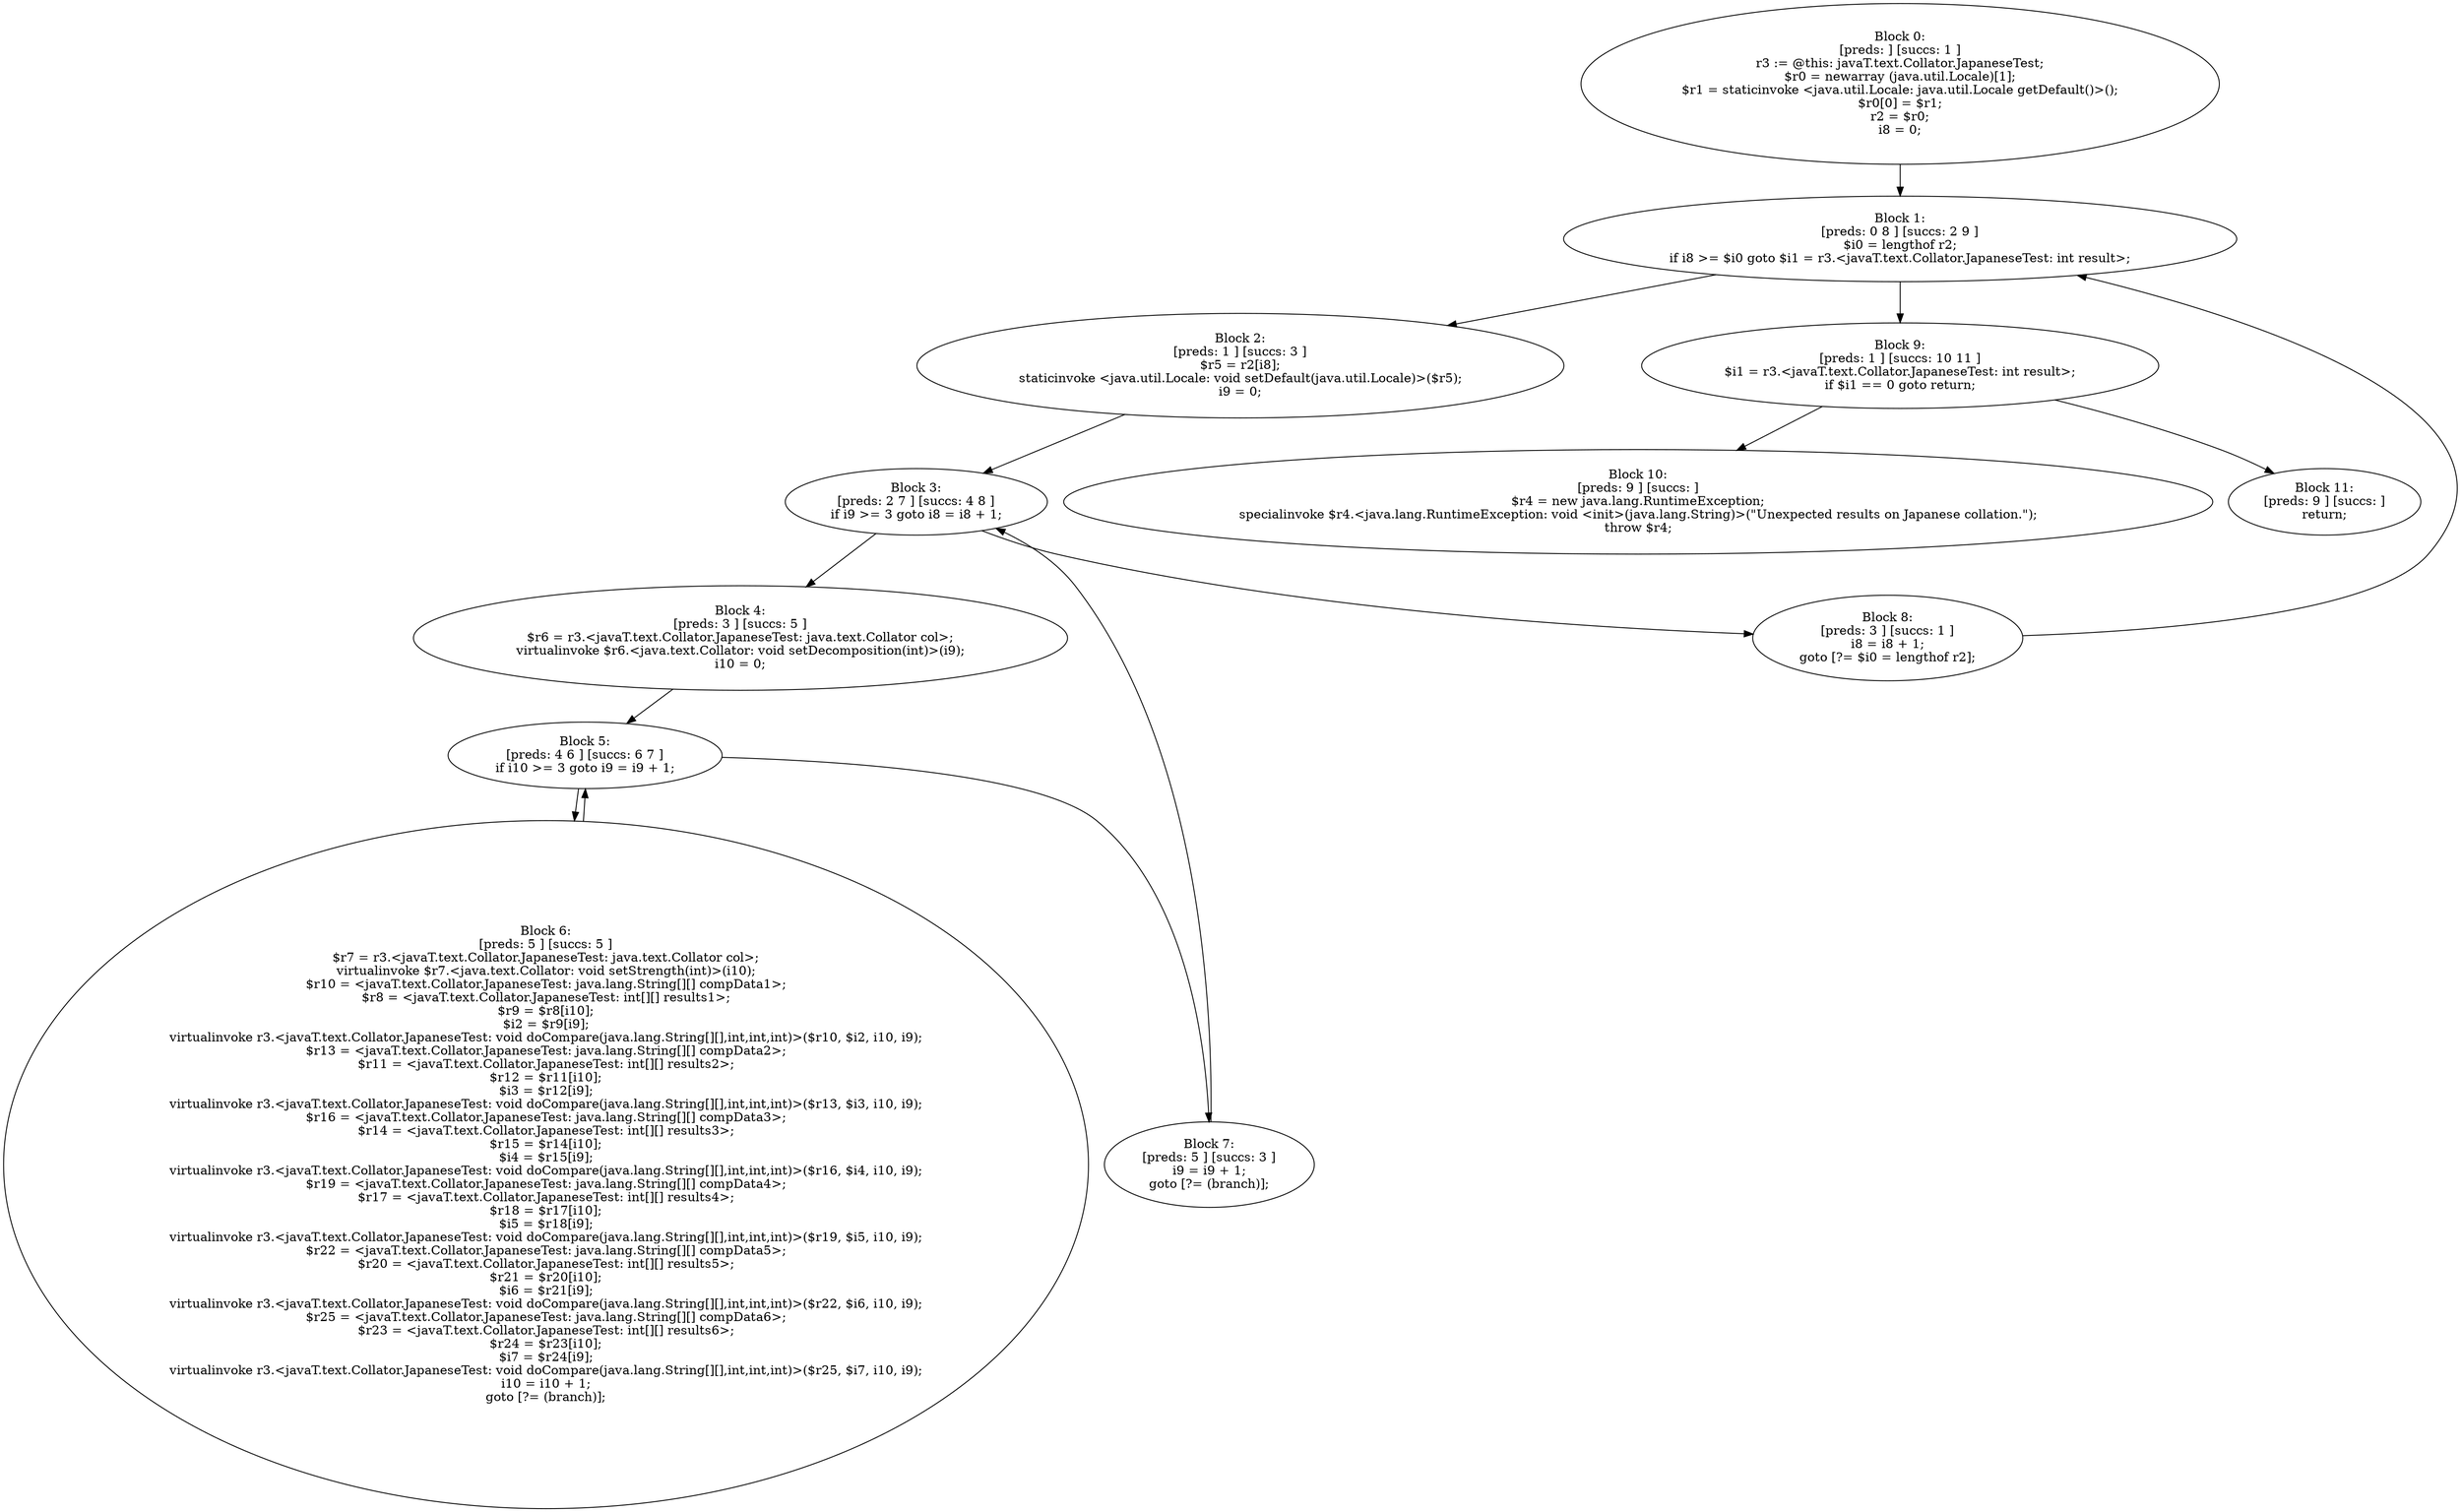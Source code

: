digraph "unitGraph" {
    "Block 0:
[preds: ] [succs: 1 ]
r3 := @this: javaT.text.Collator.JapaneseTest;
$r0 = newarray (java.util.Locale)[1];
$r1 = staticinvoke <java.util.Locale: java.util.Locale getDefault()>();
$r0[0] = $r1;
r2 = $r0;
i8 = 0;
"
    "Block 1:
[preds: 0 8 ] [succs: 2 9 ]
$i0 = lengthof r2;
if i8 >= $i0 goto $i1 = r3.<javaT.text.Collator.JapaneseTest: int result>;
"
    "Block 2:
[preds: 1 ] [succs: 3 ]
$r5 = r2[i8];
staticinvoke <java.util.Locale: void setDefault(java.util.Locale)>($r5);
i9 = 0;
"
    "Block 3:
[preds: 2 7 ] [succs: 4 8 ]
if i9 >= 3 goto i8 = i8 + 1;
"
    "Block 4:
[preds: 3 ] [succs: 5 ]
$r6 = r3.<javaT.text.Collator.JapaneseTest: java.text.Collator col>;
virtualinvoke $r6.<java.text.Collator: void setDecomposition(int)>(i9);
i10 = 0;
"
    "Block 5:
[preds: 4 6 ] [succs: 6 7 ]
if i10 >= 3 goto i9 = i9 + 1;
"
    "Block 6:
[preds: 5 ] [succs: 5 ]
$r7 = r3.<javaT.text.Collator.JapaneseTest: java.text.Collator col>;
virtualinvoke $r7.<java.text.Collator: void setStrength(int)>(i10);
$r10 = <javaT.text.Collator.JapaneseTest: java.lang.String[][] compData1>;
$r8 = <javaT.text.Collator.JapaneseTest: int[][] results1>;
$r9 = $r8[i10];
$i2 = $r9[i9];
virtualinvoke r3.<javaT.text.Collator.JapaneseTest: void doCompare(java.lang.String[][],int,int,int)>($r10, $i2, i10, i9);
$r13 = <javaT.text.Collator.JapaneseTest: java.lang.String[][] compData2>;
$r11 = <javaT.text.Collator.JapaneseTest: int[][] results2>;
$r12 = $r11[i10];
$i3 = $r12[i9];
virtualinvoke r3.<javaT.text.Collator.JapaneseTest: void doCompare(java.lang.String[][],int,int,int)>($r13, $i3, i10, i9);
$r16 = <javaT.text.Collator.JapaneseTest: java.lang.String[][] compData3>;
$r14 = <javaT.text.Collator.JapaneseTest: int[][] results3>;
$r15 = $r14[i10];
$i4 = $r15[i9];
virtualinvoke r3.<javaT.text.Collator.JapaneseTest: void doCompare(java.lang.String[][],int,int,int)>($r16, $i4, i10, i9);
$r19 = <javaT.text.Collator.JapaneseTest: java.lang.String[][] compData4>;
$r17 = <javaT.text.Collator.JapaneseTest: int[][] results4>;
$r18 = $r17[i10];
$i5 = $r18[i9];
virtualinvoke r3.<javaT.text.Collator.JapaneseTest: void doCompare(java.lang.String[][],int,int,int)>($r19, $i5, i10, i9);
$r22 = <javaT.text.Collator.JapaneseTest: java.lang.String[][] compData5>;
$r20 = <javaT.text.Collator.JapaneseTest: int[][] results5>;
$r21 = $r20[i10];
$i6 = $r21[i9];
virtualinvoke r3.<javaT.text.Collator.JapaneseTest: void doCompare(java.lang.String[][],int,int,int)>($r22, $i6, i10, i9);
$r25 = <javaT.text.Collator.JapaneseTest: java.lang.String[][] compData6>;
$r23 = <javaT.text.Collator.JapaneseTest: int[][] results6>;
$r24 = $r23[i10];
$i7 = $r24[i9];
virtualinvoke r3.<javaT.text.Collator.JapaneseTest: void doCompare(java.lang.String[][],int,int,int)>($r25, $i7, i10, i9);
i10 = i10 + 1;
goto [?= (branch)];
"
    "Block 7:
[preds: 5 ] [succs: 3 ]
i9 = i9 + 1;
goto [?= (branch)];
"
    "Block 8:
[preds: 3 ] [succs: 1 ]
i8 = i8 + 1;
goto [?= $i0 = lengthof r2];
"
    "Block 9:
[preds: 1 ] [succs: 10 11 ]
$i1 = r3.<javaT.text.Collator.JapaneseTest: int result>;
if $i1 == 0 goto return;
"
    "Block 10:
[preds: 9 ] [succs: ]
$r4 = new java.lang.RuntimeException;
specialinvoke $r4.<java.lang.RuntimeException: void <init>(java.lang.String)>(\"Unexpected results on Japanese collation.\");
throw $r4;
"
    "Block 11:
[preds: 9 ] [succs: ]
return;
"
    "Block 0:
[preds: ] [succs: 1 ]
r3 := @this: javaT.text.Collator.JapaneseTest;
$r0 = newarray (java.util.Locale)[1];
$r1 = staticinvoke <java.util.Locale: java.util.Locale getDefault()>();
$r0[0] = $r1;
r2 = $r0;
i8 = 0;
"->"Block 1:
[preds: 0 8 ] [succs: 2 9 ]
$i0 = lengthof r2;
if i8 >= $i0 goto $i1 = r3.<javaT.text.Collator.JapaneseTest: int result>;
";
    "Block 1:
[preds: 0 8 ] [succs: 2 9 ]
$i0 = lengthof r2;
if i8 >= $i0 goto $i1 = r3.<javaT.text.Collator.JapaneseTest: int result>;
"->"Block 2:
[preds: 1 ] [succs: 3 ]
$r5 = r2[i8];
staticinvoke <java.util.Locale: void setDefault(java.util.Locale)>($r5);
i9 = 0;
";
    "Block 1:
[preds: 0 8 ] [succs: 2 9 ]
$i0 = lengthof r2;
if i8 >= $i0 goto $i1 = r3.<javaT.text.Collator.JapaneseTest: int result>;
"->"Block 9:
[preds: 1 ] [succs: 10 11 ]
$i1 = r3.<javaT.text.Collator.JapaneseTest: int result>;
if $i1 == 0 goto return;
";
    "Block 2:
[preds: 1 ] [succs: 3 ]
$r5 = r2[i8];
staticinvoke <java.util.Locale: void setDefault(java.util.Locale)>($r5);
i9 = 0;
"->"Block 3:
[preds: 2 7 ] [succs: 4 8 ]
if i9 >= 3 goto i8 = i8 + 1;
";
    "Block 3:
[preds: 2 7 ] [succs: 4 8 ]
if i9 >= 3 goto i8 = i8 + 1;
"->"Block 4:
[preds: 3 ] [succs: 5 ]
$r6 = r3.<javaT.text.Collator.JapaneseTest: java.text.Collator col>;
virtualinvoke $r6.<java.text.Collator: void setDecomposition(int)>(i9);
i10 = 0;
";
    "Block 3:
[preds: 2 7 ] [succs: 4 8 ]
if i9 >= 3 goto i8 = i8 + 1;
"->"Block 8:
[preds: 3 ] [succs: 1 ]
i8 = i8 + 1;
goto [?= $i0 = lengthof r2];
";
    "Block 4:
[preds: 3 ] [succs: 5 ]
$r6 = r3.<javaT.text.Collator.JapaneseTest: java.text.Collator col>;
virtualinvoke $r6.<java.text.Collator: void setDecomposition(int)>(i9);
i10 = 0;
"->"Block 5:
[preds: 4 6 ] [succs: 6 7 ]
if i10 >= 3 goto i9 = i9 + 1;
";
    "Block 5:
[preds: 4 6 ] [succs: 6 7 ]
if i10 >= 3 goto i9 = i9 + 1;
"->"Block 6:
[preds: 5 ] [succs: 5 ]
$r7 = r3.<javaT.text.Collator.JapaneseTest: java.text.Collator col>;
virtualinvoke $r7.<java.text.Collator: void setStrength(int)>(i10);
$r10 = <javaT.text.Collator.JapaneseTest: java.lang.String[][] compData1>;
$r8 = <javaT.text.Collator.JapaneseTest: int[][] results1>;
$r9 = $r8[i10];
$i2 = $r9[i9];
virtualinvoke r3.<javaT.text.Collator.JapaneseTest: void doCompare(java.lang.String[][],int,int,int)>($r10, $i2, i10, i9);
$r13 = <javaT.text.Collator.JapaneseTest: java.lang.String[][] compData2>;
$r11 = <javaT.text.Collator.JapaneseTest: int[][] results2>;
$r12 = $r11[i10];
$i3 = $r12[i9];
virtualinvoke r3.<javaT.text.Collator.JapaneseTest: void doCompare(java.lang.String[][],int,int,int)>($r13, $i3, i10, i9);
$r16 = <javaT.text.Collator.JapaneseTest: java.lang.String[][] compData3>;
$r14 = <javaT.text.Collator.JapaneseTest: int[][] results3>;
$r15 = $r14[i10];
$i4 = $r15[i9];
virtualinvoke r3.<javaT.text.Collator.JapaneseTest: void doCompare(java.lang.String[][],int,int,int)>($r16, $i4, i10, i9);
$r19 = <javaT.text.Collator.JapaneseTest: java.lang.String[][] compData4>;
$r17 = <javaT.text.Collator.JapaneseTest: int[][] results4>;
$r18 = $r17[i10];
$i5 = $r18[i9];
virtualinvoke r3.<javaT.text.Collator.JapaneseTest: void doCompare(java.lang.String[][],int,int,int)>($r19, $i5, i10, i9);
$r22 = <javaT.text.Collator.JapaneseTest: java.lang.String[][] compData5>;
$r20 = <javaT.text.Collator.JapaneseTest: int[][] results5>;
$r21 = $r20[i10];
$i6 = $r21[i9];
virtualinvoke r3.<javaT.text.Collator.JapaneseTest: void doCompare(java.lang.String[][],int,int,int)>($r22, $i6, i10, i9);
$r25 = <javaT.text.Collator.JapaneseTest: java.lang.String[][] compData6>;
$r23 = <javaT.text.Collator.JapaneseTest: int[][] results6>;
$r24 = $r23[i10];
$i7 = $r24[i9];
virtualinvoke r3.<javaT.text.Collator.JapaneseTest: void doCompare(java.lang.String[][],int,int,int)>($r25, $i7, i10, i9);
i10 = i10 + 1;
goto [?= (branch)];
";
    "Block 5:
[preds: 4 6 ] [succs: 6 7 ]
if i10 >= 3 goto i9 = i9 + 1;
"->"Block 7:
[preds: 5 ] [succs: 3 ]
i9 = i9 + 1;
goto [?= (branch)];
";
    "Block 6:
[preds: 5 ] [succs: 5 ]
$r7 = r3.<javaT.text.Collator.JapaneseTest: java.text.Collator col>;
virtualinvoke $r7.<java.text.Collator: void setStrength(int)>(i10);
$r10 = <javaT.text.Collator.JapaneseTest: java.lang.String[][] compData1>;
$r8 = <javaT.text.Collator.JapaneseTest: int[][] results1>;
$r9 = $r8[i10];
$i2 = $r9[i9];
virtualinvoke r3.<javaT.text.Collator.JapaneseTest: void doCompare(java.lang.String[][],int,int,int)>($r10, $i2, i10, i9);
$r13 = <javaT.text.Collator.JapaneseTest: java.lang.String[][] compData2>;
$r11 = <javaT.text.Collator.JapaneseTest: int[][] results2>;
$r12 = $r11[i10];
$i3 = $r12[i9];
virtualinvoke r3.<javaT.text.Collator.JapaneseTest: void doCompare(java.lang.String[][],int,int,int)>($r13, $i3, i10, i9);
$r16 = <javaT.text.Collator.JapaneseTest: java.lang.String[][] compData3>;
$r14 = <javaT.text.Collator.JapaneseTest: int[][] results3>;
$r15 = $r14[i10];
$i4 = $r15[i9];
virtualinvoke r3.<javaT.text.Collator.JapaneseTest: void doCompare(java.lang.String[][],int,int,int)>($r16, $i4, i10, i9);
$r19 = <javaT.text.Collator.JapaneseTest: java.lang.String[][] compData4>;
$r17 = <javaT.text.Collator.JapaneseTest: int[][] results4>;
$r18 = $r17[i10];
$i5 = $r18[i9];
virtualinvoke r3.<javaT.text.Collator.JapaneseTest: void doCompare(java.lang.String[][],int,int,int)>($r19, $i5, i10, i9);
$r22 = <javaT.text.Collator.JapaneseTest: java.lang.String[][] compData5>;
$r20 = <javaT.text.Collator.JapaneseTest: int[][] results5>;
$r21 = $r20[i10];
$i6 = $r21[i9];
virtualinvoke r3.<javaT.text.Collator.JapaneseTest: void doCompare(java.lang.String[][],int,int,int)>($r22, $i6, i10, i9);
$r25 = <javaT.text.Collator.JapaneseTest: java.lang.String[][] compData6>;
$r23 = <javaT.text.Collator.JapaneseTest: int[][] results6>;
$r24 = $r23[i10];
$i7 = $r24[i9];
virtualinvoke r3.<javaT.text.Collator.JapaneseTest: void doCompare(java.lang.String[][],int,int,int)>($r25, $i7, i10, i9);
i10 = i10 + 1;
goto [?= (branch)];
"->"Block 5:
[preds: 4 6 ] [succs: 6 7 ]
if i10 >= 3 goto i9 = i9 + 1;
";
    "Block 7:
[preds: 5 ] [succs: 3 ]
i9 = i9 + 1;
goto [?= (branch)];
"->"Block 3:
[preds: 2 7 ] [succs: 4 8 ]
if i9 >= 3 goto i8 = i8 + 1;
";
    "Block 8:
[preds: 3 ] [succs: 1 ]
i8 = i8 + 1;
goto [?= $i0 = lengthof r2];
"->"Block 1:
[preds: 0 8 ] [succs: 2 9 ]
$i0 = lengthof r2;
if i8 >= $i0 goto $i1 = r3.<javaT.text.Collator.JapaneseTest: int result>;
";
    "Block 9:
[preds: 1 ] [succs: 10 11 ]
$i1 = r3.<javaT.text.Collator.JapaneseTest: int result>;
if $i1 == 0 goto return;
"->"Block 10:
[preds: 9 ] [succs: ]
$r4 = new java.lang.RuntimeException;
specialinvoke $r4.<java.lang.RuntimeException: void <init>(java.lang.String)>(\"Unexpected results on Japanese collation.\");
throw $r4;
";
    "Block 9:
[preds: 1 ] [succs: 10 11 ]
$i1 = r3.<javaT.text.Collator.JapaneseTest: int result>;
if $i1 == 0 goto return;
"->"Block 11:
[preds: 9 ] [succs: ]
return;
";
}
